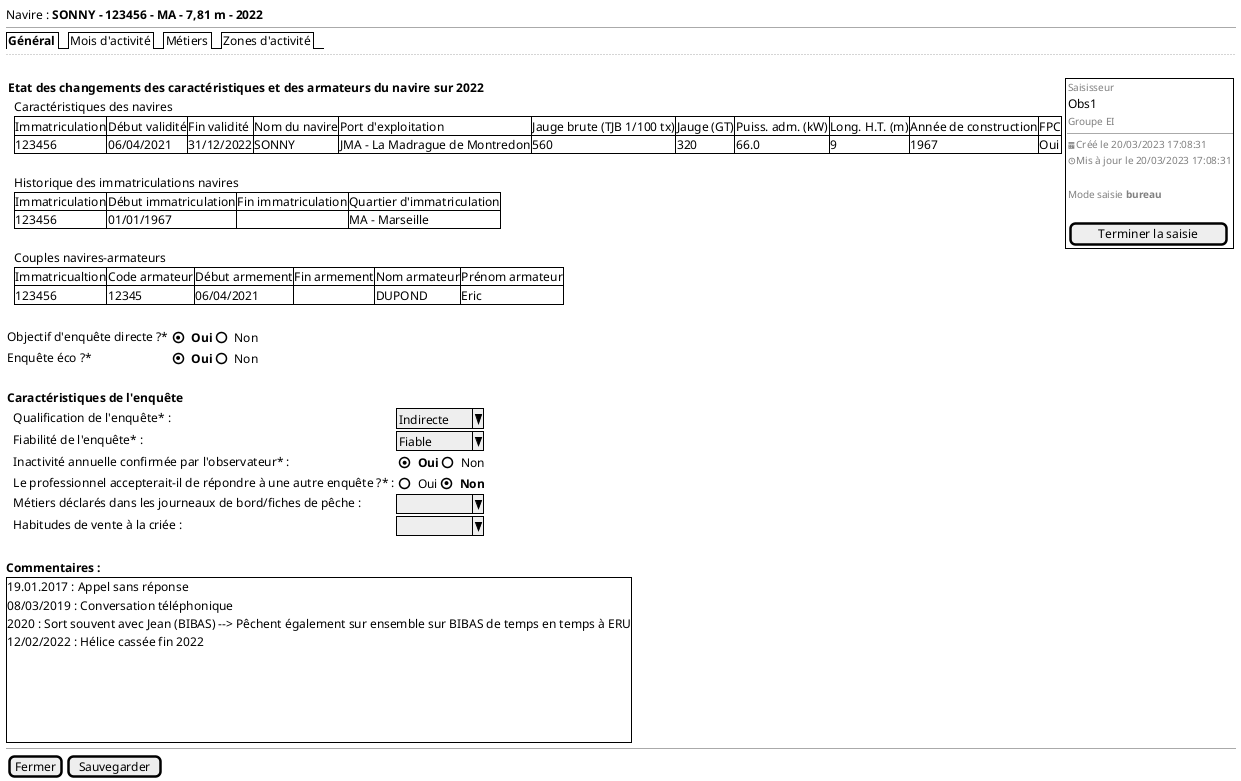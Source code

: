 @startsalt
{
  Navire : <b>SONNY - 123456 - MA - 7,81 m - 2022
  --
  {/ <b>Général | Mois d'activité | Métiers | Zones d'activité}
  ..
  .
  {{
  <b>Etat des changements des caractéristiques et des armateurs du navire sur 2022
    {
    . | Caractéristiques des navires
    . | {# Immatriculation | Début validité | Fin validité | Nom du navire | Port d'exploitation | Jauge brute (TJB 1/100 tx) | Jauge (GT) | Puiss. adm. (kW) | Long. H.T. (m) | Année de construction | FPC
       123456 | 06/04/2021 | 31/12/2022 | SONNY | JMA - La Madrague de Montredon | 560 | 320 | 66.0 | 9 | 1967 | Oui}
    .

    . | Historique des immatriculations navires
    . | {# Immatriculation | Début immatriculation | Fin immatriculation | Quartier d'immatriculation
       123456 | 01/01/1967 | . | MA - Marseille}
    .

    . | Couples navires-armateurs
    . | {# Immatricualtion | Code armateur | Début armement | Fin armement | Nom armateur | Prénom armateur
       123456 | 12345 | 06/04/2021 | . | DUPOND | Eric}
    }
  }|{+
                   { <font color=grey size=10>Saisisseur
                   Obs1
                   <font color=grey size=10>Groupe EI
                   --
                   <font color=grey size=10><&calendar>Créé le 20/03/2023 17:08:31
                   <font color=grey size=10><&clock>Mis à jour le 20/03/2023 17:08:31
                   .
                   <font color=grey size=10>Mode saisie <b>bureau
                   .
                   [ Terminer la saisie]
                   }}}
  .
  {
    Objectif d'enquête directe ?* | { (X) <b>Oui | () Non }
    Enquête éco ?* | { (X) <b>Oui | () Non }
  }
  .
  {
  <b>Caractéristiques de l'enquête
     {
     . | Qualification de l'enquête* : | ^Indirecte^
     . | Fiabilité de l'enquête* : | ^Fiable   ^
     . | Inactivité annuelle confirmée par l'observateur* : | { (X) <b>Oui | () Non }
     . | Le professionnel accepterait-il de répondre à une autre enquête ?* : | { () Oui | (X) <b>Non }
     . | Métiers déclarés dans les journeaux de bord/fiches de pêche : | ^         ^
     . | Habitudes de vente à la criée : | ^         ^
     }
  }
  .
  <b>Commentaires :
       {+ 19.01.2017 : Appel sans réponse
          08/03/2019 : Conversation téléphonique
          2020 : Sort souvent avec Jean (BIBAS) --> Pêchent également sur ensemble sur BIBAS de temps en temps à ERU
          12/02/2022 : Hélice cassée fin 2022
          .
          .
          .
          .
          .
       }

  --
  { [Fermer] | [Sauvegarder] }
}
@endsalt